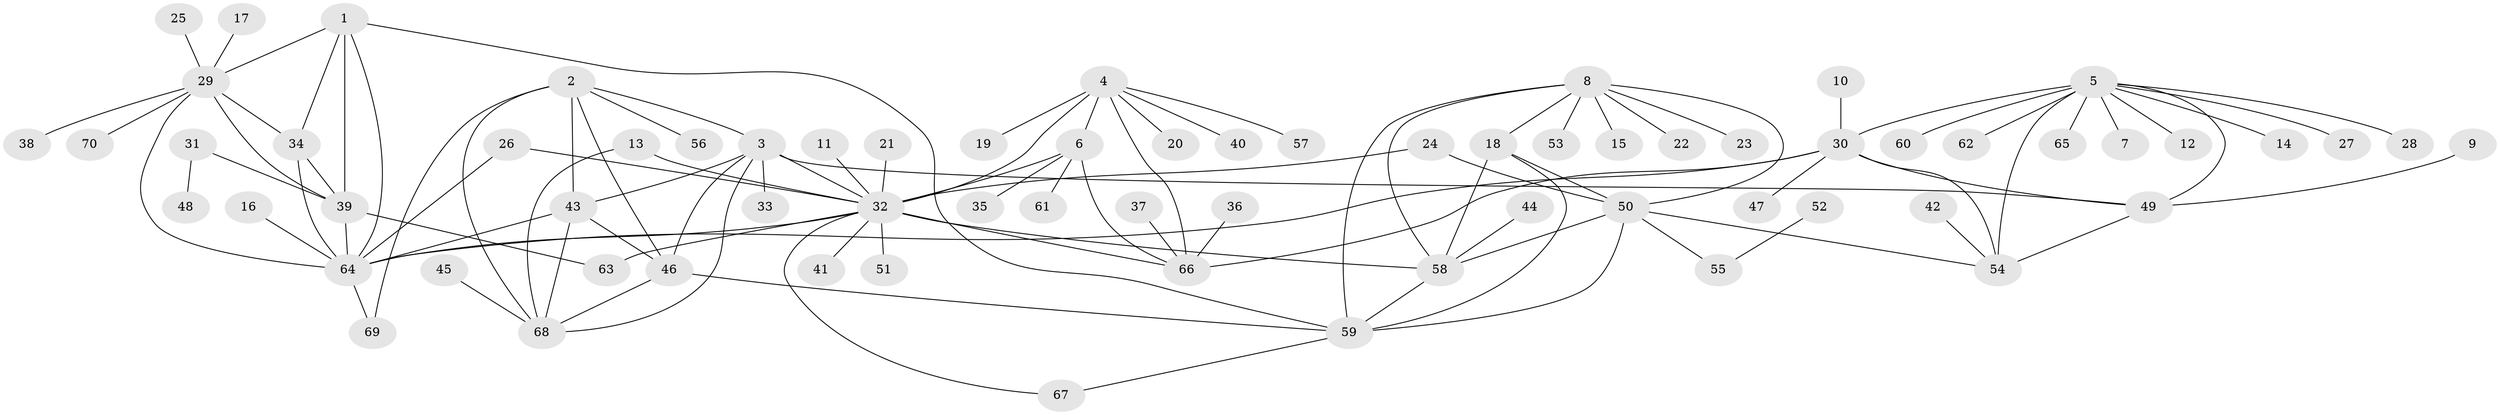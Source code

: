 // original degree distribution, {5: 0.04, 7: 0.09, 9: 0.04, 11: 0.01, 6: 0.03, 8: 0.03, 17: 0.01, 1: 0.61, 3: 0.04, 2: 0.1}
// Generated by graph-tools (version 1.1) at 2025/37/03/04/25 23:37:31]
// undirected, 70 vertices, 105 edges
graph export_dot {
  node [color=gray90,style=filled];
  1;
  2;
  3;
  4;
  5;
  6;
  7;
  8;
  9;
  10;
  11;
  12;
  13;
  14;
  15;
  16;
  17;
  18;
  19;
  20;
  21;
  22;
  23;
  24;
  25;
  26;
  27;
  28;
  29;
  30;
  31;
  32;
  33;
  34;
  35;
  36;
  37;
  38;
  39;
  40;
  41;
  42;
  43;
  44;
  45;
  46;
  47;
  48;
  49;
  50;
  51;
  52;
  53;
  54;
  55;
  56;
  57;
  58;
  59;
  60;
  61;
  62;
  63;
  64;
  65;
  66;
  67;
  68;
  69;
  70;
  1 -- 29 [weight=1.0];
  1 -- 34 [weight=1.0];
  1 -- 39 [weight=1.0];
  1 -- 59 [weight=1.0];
  1 -- 64 [weight=1.0];
  2 -- 3 [weight=1.0];
  2 -- 43 [weight=1.0];
  2 -- 46 [weight=1.0];
  2 -- 56 [weight=1.0];
  2 -- 68 [weight=1.0];
  2 -- 69 [weight=1.0];
  3 -- 32 [weight=1.0];
  3 -- 33 [weight=1.0];
  3 -- 43 [weight=1.0];
  3 -- 46 [weight=1.0];
  3 -- 49 [weight=1.0];
  3 -- 68 [weight=1.0];
  4 -- 6 [weight=2.0];
  4 -- 19 [weight=1.0];
  4 -- 20 [weight=1.0];
  4 -- 32 [weight=2.0];
  4 -- 40 [weight=1.0];
  4 -- 57 [weight=1.0];
  4 -- 66 [weight=2.0];
  5 -- 7 [weight=1.0];
  5 -- 12 [weight=1.0];
  5 -- 14 [weight=1.0];
  5 -- 27 [weight=1.0];
  5 -- 28 [weight=1.0];
  5 -- 30 [weight=2.0];
  5 -- 49 [weight=2.0];
  5 -- 54 [weight=2.0];
  5 -- 60 [weight=1.0];
  5 -- 62 [weight=1.0];
  5 -- 65 [weight=1.0];
  6 -- 32 [weight=1.0];
  6 -- 35 [weight=1.0];
  6 -- 61 [weight=1.0];
  6 -- 66 [weight=1.0];
  8 -- 15 [weight=1.0];
  8 -- 18 [weight=1.0];
  8 -- 22 [weight=1.0];
  8 -- 23 [weight=1.0];
  8 -- 50 [weight=1.0];
  8 -- 53 [weight=1.0];
  8 -- 58 [weight=1.0];
  8 -- 59 [weight=1.0];
  9 -- 49 [weight=1.0];
  10 -- 30 [weight=1.0];
  11 -- 32 [weight=1.0];
  13 -- 32 [weight=1.0];
  13 -- 68 [weight=1.0];
  16 -- 64 [weight=1.0];
  17 -- 29 [weight=1.0];
  18 -- 50 [weight=1.0];
  18 -- 58 [weight=1.0];
  18 -- 59 [weight=1.0];
  21 -- 32 [weight=1.0];
  24 -- 32 [weight=1.0];
  24 -- 50 [weight=1.0];
  25 -- 29 [weight=1.0];
  26 -- 32 [weight=1.0];
  26 -- 64 [weight=1.0];
  29 -- 34 [weight=1.0];
  29 -- 38 [weight=1.0];
  29 -- 39 [weight=1.0];
  29 -- 64 [weight=1.0];
  29 -- 70 [weight=1.0];
  30 -- 47 [weight=1.0];
  30 -- 49 [weight=1.0];
  30 -- 54 [weight=1.0];
  30 -- 64 [weight=1.0];
  30 -- 66 [weight=1.0];
  31 -- 39 [weight=1.0];
  31 -- 48 [weight=1.0];
  32 -- 41 [weight=1.0];
  32 -- 51 [weight=1.0];
  32 -- 58 [weight=1.0];
  32 -- 63 [weight=1.0];
  32 -- 64 [weight=1.0];
  32 -- 66 [weight=1.0];
  32 -- 67 [weight=1.0];
  34 -- 39 [weight=1.0];
  34 -- 64 [weight=1.0];
  36 -- 66 [weight=1.0];
  37 -- 66 [weight=1.0];
  39 -- 63 [weight=1.0];
  39 -- 64 [weight=1.0];
  42 -- 54 [weight=1.0];
  43 -- 46 [weight=1.0];
  43 -- 64 [weight=1.0];
  43 -- 68 [weight=1.0];
  44 -- 58 [weight=1.0];
  45 -- 68 [weight=1.0];
  46 -- 59 [weight=1.0];
  46 -- 68 [weight=1.0];
  49 -- 54 [weight=1.0];
  50 -- 54 [weight=1.0];
  50 -- 55 [weight=1.0];
  50 -- 58 [weight=1.0];
  50 -- 59 [weight=1.0];
  52 -- 55 [weight=1.0];
  58 -- 59 [weight=1.0];
  59 -- 67 [weight=1.0];
  64 -- 69 [weight=1.0];
}

